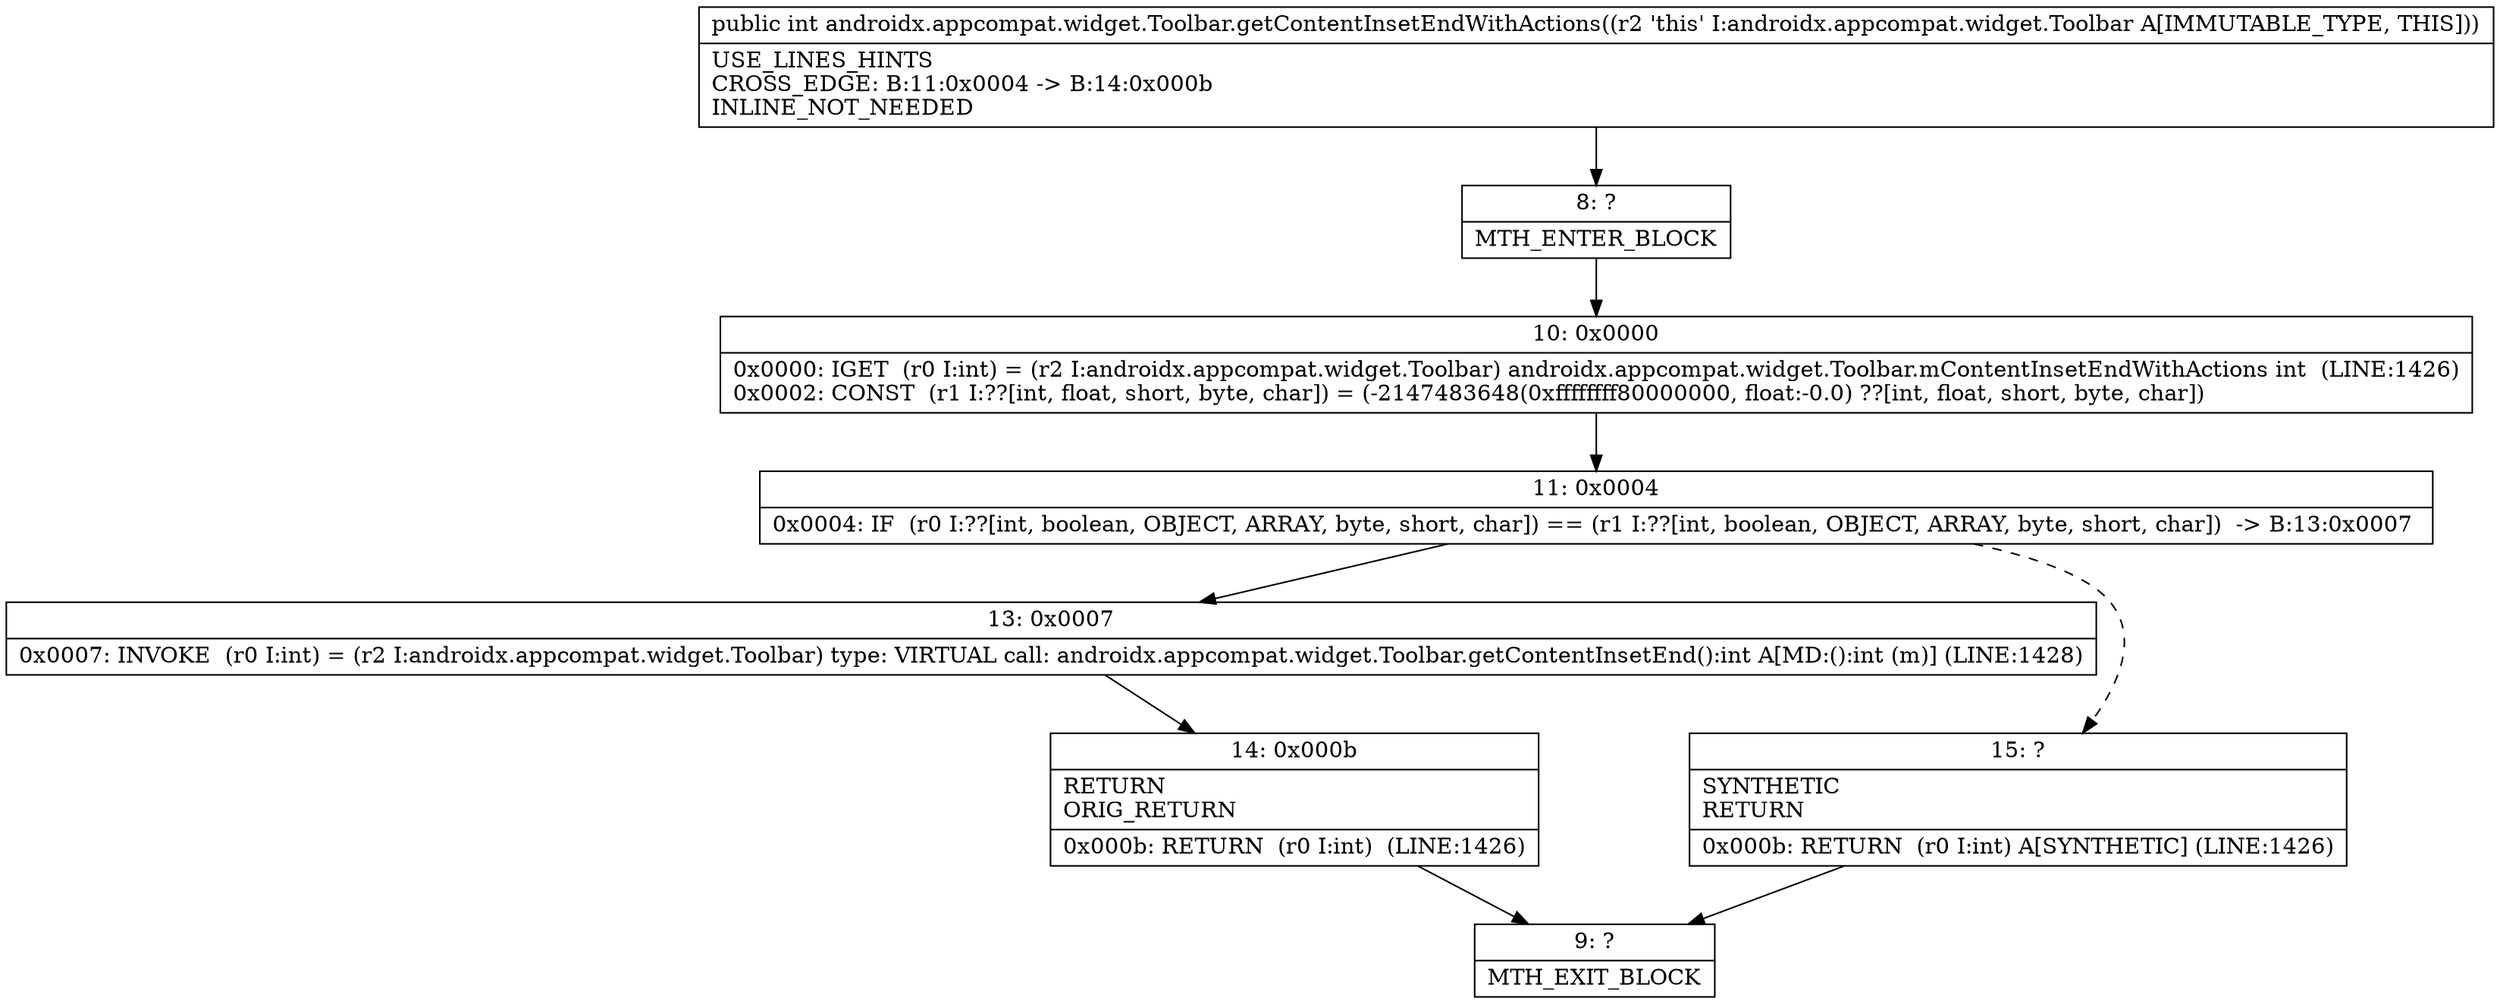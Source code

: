 digraph "CFG forandroidx.appcompat.widget.Toolbar.getContentInsetEndWithActions()I" {
Node_8 [shape=record,label="{8\:\ ?|MTH_ENTER_BLOCK\l}"];
Node_10 [shape=record,label="{10\:\ 0x0000|0x0000: IGET  (r0 I:int) = (r2 I:androidx.appcompat.widget.Toolbar) androidx.appcompat.widget.Toolbar.mContentInsetEndWithActions int  (LINE:1426)\l0x0002: CONST  (r1 I:??[int, float, short, byte, char]) = (\-2147483648(0xffffffff80000000, float:\-0.0) ??[int, float, short, byte, char]) \l}"];
Node_11 [shape=record,label="{11\:\ 0x0004|0x0004: IF  (r0 I:??[int, boolean, OBJECT, ARRAY, byte, short, char]) == (r1 I:??[int, boolean, OBJECT, ARRAY, byte, short, char])  \-\> B:13:0x0007 \l}"];
Node_13 [shape=record,label="{13\:\ 0x0007|0x0007: INVOKE  (r0 I:int) = (r2 I:androidx.appcompat.widget.Toolbar) type: VIRTUAL call: androidx.appcompat.widget.Toolbar.getContentInsetEnd():int A[MD:():int (m)] (LINE:1428)\l}"];
Node_14 [shape=record,label="{14\:\ 0x000b|RETURN\lORIG_RETURN\l|0x000b: RETURN  (r0 I:int)  (LINE:1426)\l}"];
Node_9 [shape=record,label="{9\:\ ?|MTH_EXIT_BLOCK\l}"];
Node_15 [shape=record,label="{15\:\ ?|SYNTHETIC\lRETURN\l|0x000b: RETURN  (r0 I:int) A[SYNTHETIC] (LINE:1426)\l}"];
MethodNode[shape=record,label="{public int androidx.appcompat.widget.Toolbar.getContentInsetEndWithActions((r2 'this' I:androidx.appcompat.widget.Toolbar A[IMMUTABLE_TYPE, THIS]))  | USE_LINES_HINTS\lCROSS_EDGE: B:11:0x0004 \-\> B:14:0x000b\lINLINE_NOT_NEEDED\l}"];
MethodNode -> Node_8;Node_8 -> Node_10;
Node_10 -> Node_11;
Node_11 -> Node_13;
Node_11 -> Node_15[style=dashed];
Node_13 -> Node_14;
Node_14 -> Node_9;
Node_15 -> Node_9;
}

